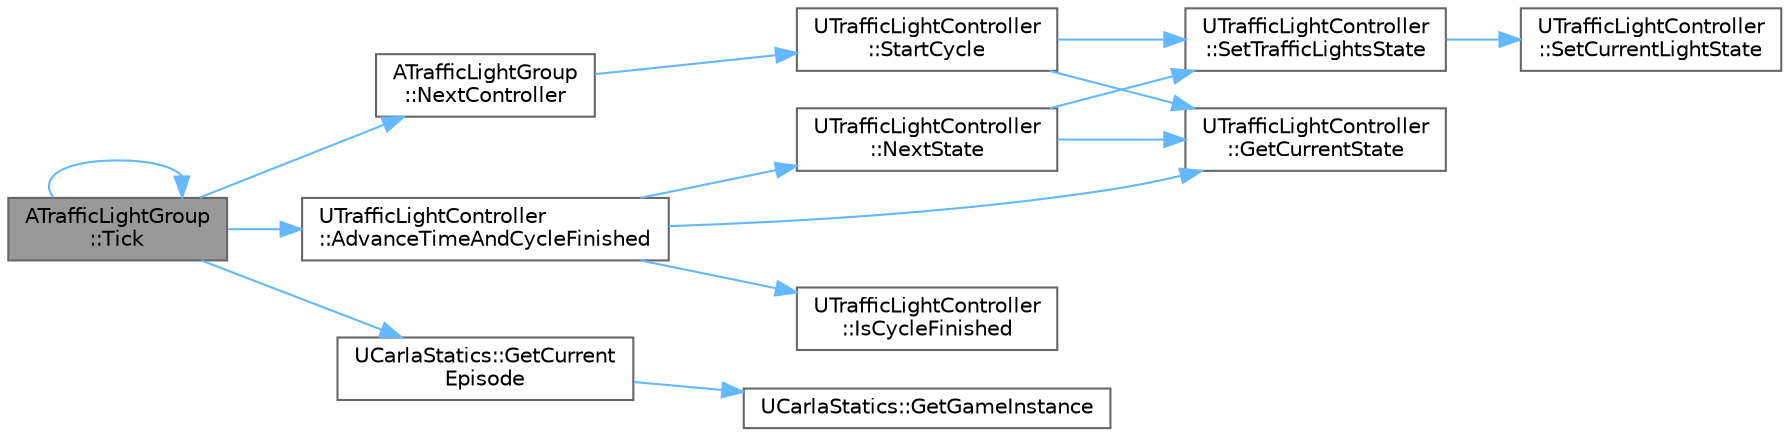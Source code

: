 digraph "ATrafficLightGroup::Tick"
{
 // INTERACTIVE_SVG=YES
 // LATEX_PDF_SIZE
  bgcolor="transparent";
  edge [fontname=Helvetica,fontsize=10,labelfontname=Helvetica,labelfontsize=10];
  node [fontname=Helvetica,fontsize=10,shape=box,height=0.2,width=0.4];
  rankdir="LR";
  Node1 [id="Node000001",label="ATrafficLightGroup\l::Tick",height=0.2,width=0.4,color="gray40", fillcolor="grey60", style="filled", fontcolor="black",tooltip=" "];
  Node1 -> Node2 [id="edge1_Node000001_Node000002",color="steelblue1",style="solid",tooltip=" "];
  Node2 [id="Node000002",label="UTrafficLightController\l::AdvanceTimeAndCycleFinished",height=0.2,width=0.4,color="grey40", fillcolor="white", style="filled",URL="$d3/d08/classUTrafficLightController.html#a43912ddddab9e9512b179b584a37a21d",tooltip=" "];
  Node2 -> Node3 [id="edge2_Node000002_Node000003",color="steelblue1",style="solid",tooltip=" "];
  Node3 [id="Node000003",label="UTrafficLightController\l::GetCurrentState",height=0.2,width=0.4,color="grey40", fillcolor="white", style="filled",URL="$d3/d08/classUTrafficLightController.html#a88c0f7514305f9b0e3a0830d4a38de3f",tooltip=" "];
  Node2 -> Node4 [id="edge3_Node000002_Node000004",color="steelblue1",style="solid",tooltip=" "];
  Node4 [id="Node000004",label="UTrafficLightController\l::IsCycleFinished",height=0.2,width=0.4,color="grey40", fillcolor="white", style="filled",URL="$d3/d08/classUTrafficLightController.html#ab45934ba6afbd3854e0bcae2b474eaf1",tooltip=" "];
  Node2 -> Node5 [id="edge4_Node000002_Node000005",color="steelblue1",style="solid",tooltip=" "];
  Node5 [id="Node000005",label="UTrafficLightController\l::NextState",height=0.2,width=0.4,color="grey40", fillcolor="white", style="filled",URL="$d3/d08/classUTrafficLightController.html#a2d83a8d193284ecce0cb08507e4c01ae",tooltip=" "];
  Node5 -> Node3 [id="edge5_Node000005_Node000003",color="steelblue1",style="solid",tooltip=" "];
  Node5 -> Node6 [id="edge6_Node000005_Node000006",color="steelblue1",style="solid",tooltip=" "];
  Node6 [id="Node000006",label="UTrafficLightController\l::SetTrafficLightsState",height=0.2,width=0.4,color="grey40", fillcolor="white", style="filled",URL="$d3/d08/classUTrafficLightController.html#a1714a76c5f33a9a2068ea45f02bc2301",tooltip=" "];
  Node6 -> Node7 [id="edge7_Node000006_Node000007",color="steelblue1",style="solid",tooltip=" "];
  Node7 [id="Node000007",label="UTrafficLightController\l::SetCurrentLightState",height=0.2,width=0.4,color="grey40", fillcolor="white", style="filled",URL="$d3/d08/classUTrafficLightController.html#a52b062901f578f35ec44cb340d169885",tooltip=" "];
  Node1 -> Node8 [id="edge8_Node000001_Node000008",color="steelblue1",style="solid",tooltip=" "];
  Node8 [id="Node000008",label="UCarlaStatics::GetCurrent\lEpisode",height=0.2,width=0.4,color="grey40", fillcolor="white", style="filled",URL="$d7/d1e/classUCarlaStatics.html#a83f2a341e32413abf1ec85ee740c2036",tooltip=" "];
  Node8 -> Node9 [id="edge9_Node000008_Node000009",color="steelblue1",style="solid",tooltip=" "];
  Node9 [id="Node000009",label="UCarlaStatics::GetGameInstance",height=0.2,width=0.4,color="grey40", fillcolor="white", style="filled",URL="$d7/d1e/classUCarlaStatics.html#a35e7cb760a58848081a618e7fa8201e2",tooltip=" "];
  Node1 -> Node10 [id="edge10_Node000001_Node000010",color="steelblue1",style="solid",tooltip=" "];
  Node10 [id="Node000010",label="ATrafficLightGroup\l::NextController",height=0.2,width=0.4,color="grey40", fillcolor="white", style="filled",URL="$dd/d12/classATrafficLightGroup.html#aa120ed6d23965c93f901c194dee41a83",tooltip=" "];
  Node10 -> Node11 [id="edge11_Node000010_Node000011",color="steelblue1",style="solid",tooltip=" "];
  Node11 [id="Node000011",label="UTrafficLightController\l::StartCycle",height=0.2,width=0.4,color="grey40", fillcolor="white", style="filled",URL="$d3/d08/classUTrafficLightController.html#abccad600709c8fdae5100e6e976f80f3",tooltip=" "];
  Node11 -> Node3 [id="edge12_Node000011_Node000003",color="steelblue1",style="solid",tooltip=" "];
  Node11 -> Node6 [id="edge13_Node000011_Node000006",color="steelblue1",style="solid",tooltip=" "];
  Node1 -> Node1 [id="edge14_Node000001_Node000001",color="steelblue1",style="solid",tooltip=" "];
}
